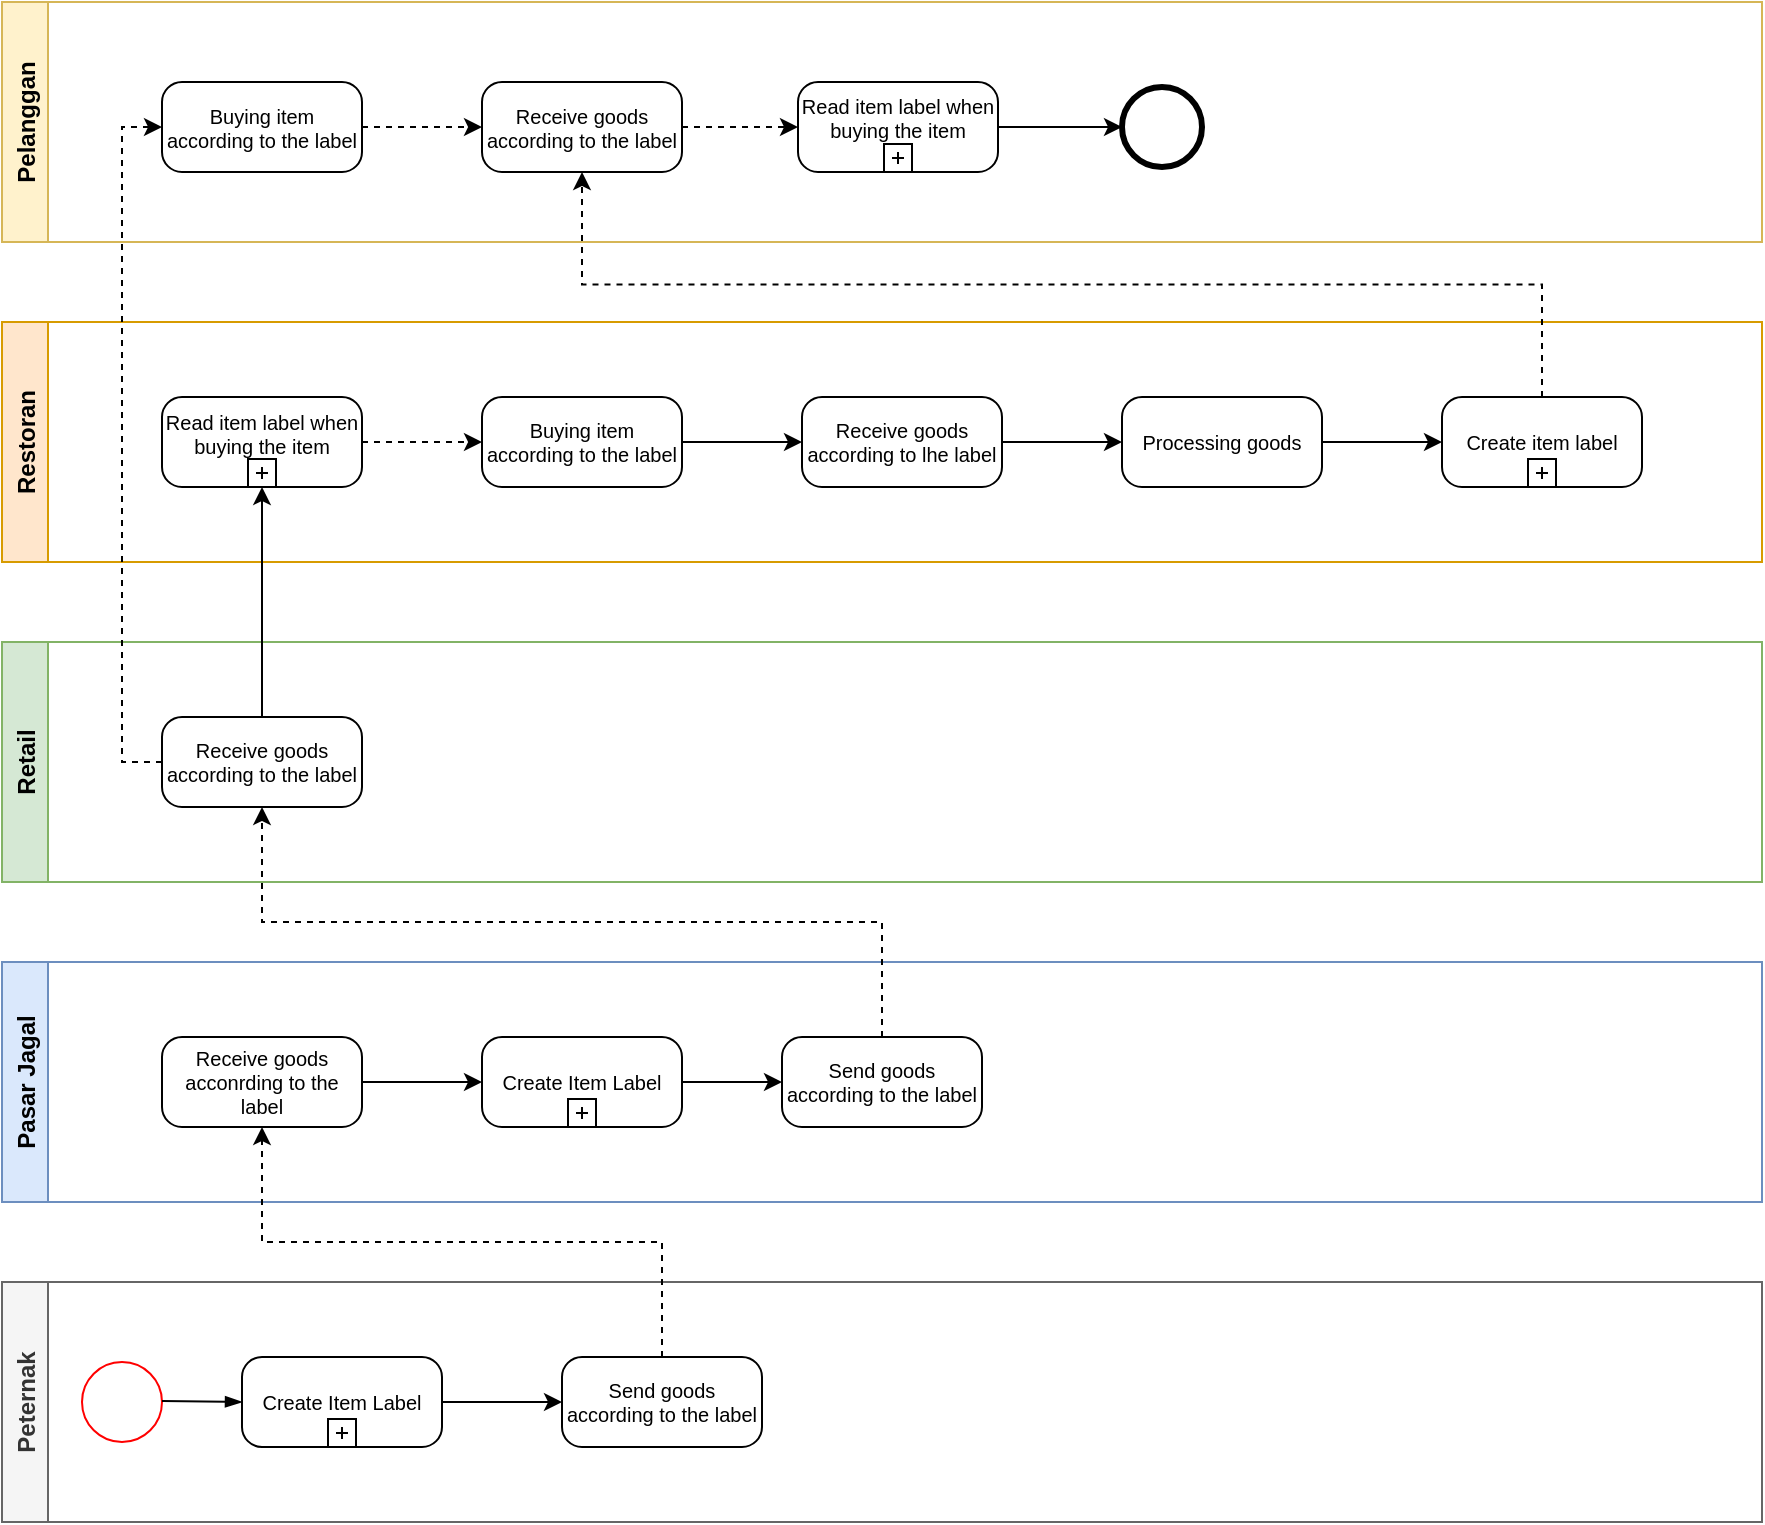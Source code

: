 <mxfile version="20.0.4" type="github"><diagram id="Ppr8t3euyEViD80xvfqJ" name="Page-1"><mxGraphModel dx="1240" dy="631" grid="1" gridSize="10" guides="1" tooltips="1" connect="1" arrows="1" fold="1" page="1" pageScale="1" pageWidth="1169" pageHeight="827" math="0" shadow="0"><root><mxCell id="0"/><mxCell id="1" parent="0"/><mxCell id="DeAB8FuBF1HyqQiYkL0p-1" value="Pasar Jagal" style="swimlane;horizontal=0;fillColor=#dae8fc;strokeColor=#6c8ebf;startSize=23;" parent="1" vertex="1"><mxGeometry x="120" y="520" width="880" height="120" as="geometry"/></mxCell><mxCell id="igtXYXcFMPDbdkXIzLRZ-3" style="edgeStyle=orthogonalEdgeStyle;rounded=0;orthogonalLoop=1;jettySize=auto;html=1;exitX=1;exitY=0.5;exitDx=0;exitDy=0;exitPerimeter=0;entryX=0;entryY=0.5;entryDx=0;entryDy=0;entryPerimeter=0;" parent="DeAB8FuBF1HyqQiYkL0p-1" source="DeAB8FuBF1HyqQiYkL0p-3" target="igtXYXcFMPDbdkXIzLRZ-1" edge="1"><mxGeometry relative="1" as="geometry"/></mxCell><mxCell id="DeAB8FuBF1HyqQiYkL0p-3" value="Receive goods acconrding to the label" style="points=[[0.25,0,0],[0.5,0,0],[0.75,0,0],[1,0.25,0],[1,0.5,0],[1,0.75,0],[0.75,1,0],[0.5,1,0],[0.25,1,0],[0,0.75,0],[0,0.5,0],[0,0.25,0]];shape=mxgraph.bpmn.task;whiteSpace=wrap;rectStyle=rounded;size=10;taskMarker=abstract;fontSize=10;" parent="DeAB8FuBF1HyqQiYkL0p-1" vertex="1"><mxGeometry x="80" y="37.5" width="100" height="45" as="geometry"/></mxCell><mxCell id="DeAB8FuBF1HyqQiYkL0p-6" value="Send goods according to the label" style="points=[[0.25,0,0],[0.5,0,0],[0.75,0,0],[1,0.25,0],[1,0.5,0],[1,0.75,0],[0.75,1,0],[0.5,1,0],[0.25,1,0],[0,0.75,0],[0,0.5,0],[0,0.25,0]];shape=mxgraph.bpmn.task;whiteSpace=wrap;rectStyle=rounded;size=10;taskMarker=abstract;fontSize=10;" parent="DeAB8FuBF1HyqQiYkL0p-1" vertex="1"><mxGeometry x="390" y="37.5" width="100" height="45" as="geometry"/></mxCell><mxCell id="igtXYXcFMPDbdkXIzLRZ-4" style="edgeStyle=orthogonalEdgeStyle;rounded=0;orthogonalLoop=1;jettySize=auto;html=1;exitX=1;exitY=0.5;exitDx=0;exitDy=0;exitPerimeter=0;entryX=0;entryY=0.5;entryDx=0;entryDy=0;entryPerimeter=0;" parent="DeAB8FuBF1HyqQiYkL0p-1" source="igtXYXcFMPDbdkXIzLRZ-1" target="DeAB8FuBF1HyqQiYkL0p-6" edge="1"><mxGeometry relative="1" as="geometry"/></mxCell><mxCell id="igtXYXcFMPDbdkXIzLRZ-1" value="Create Item Label" style="points=[[0.25,0,0],[0.5,0,0],[0.75,0,0],[1,0.25,0],[1,0.5,0],[1,0.75,0],[0.75,1,0],[0.5,1,0],[0.25,1,0],[0,0.75,0],[0,0.5,0],[0,0.25,0]];shape=mxgraph.bpmn.task;whiteSpace=wrap;rectStyle=rounded;size=10;taskMarker=abstract;isLoopSub=1;fontSize=10;" parent="DeAB8FuBF1HyqQiYkL0p-1" vertex="1"><mxGeometry x="240" y="37.5" width="100" height="45" as="geometry"/></mxCell><mxCell id="DeAB8FuBF1HyqQiYkL0p-7" value="Retail" style="swimlane;horizontal=0;fillColor=#d5e8d4;strokeColor=#82b366;" parent="1" vertex="1"><mxGeometry x="120" y="360" width="880" height="120" as="geometry"/></mxCell><mxCell id="DeAB8FuBF1HyqQiYkL0p-9" value="Receive goods according to the label" style="points=[[0.25,0,0],[0.5,0,0],[0.75,0,0],[1,0.25,0],[1,0.5,0],[1,0.75,0],[0.75,1,0],[0.5,1,0],[0.25,1,0],[0,0.75,0],[0,0.5,0],[0,0.25,0]];shape=mxgraph.bpmn.task;whiteSpace=wrap;rectStyle=rounded;size=10;taskMarker=abstract;fontSize=10;" parent="DeAB8FuBF1HyqQiYkL0p-7" vertex="1"><mxGeometry x="80" y="37.5" width="100" height="45" as="geometry"/></mxCell><mxCell id="DeAB8FuBF1HyqQiYkL0p-19" value="Restoran" style="swimlane;horizontal=0;startSize=23;fillColor=#ffe6cc;strokeColor=#d79b00;" parent="1" vertex="1"><mxGeometry x="120" y="200" width="880" height="120" as="geometry"/></mxCell><mxCell id="DeAB8FuBF1HyqQiYkL0p-44" style="edgeStyle=orthogonalEdgeStyle;rounded=0;orthogonalLoop=1;jettySize=auto;html=1;exitX=1;exitY=0.5;exitDx=0;exitDy=0;exitPerimeter=0;entryX=0;entryY=0.5;entryDx=0;entryDy=0;entryPerimeter=0;" parent="DeAB8FuBF1HyqQiYkL0p-19" source="DeAB8FuBF1HyqQiYkL0p-41" target="DeAB8FuBF1HyqQiYkL0p-43" edge="1"><mxGeometry relative="1" as="geometry"/></mxCell><mxCell id="DeAB8FuBF1HyqQiYkL0p-41" value="Buying item according to the label" style="points=[[0.25,0,0],[0.5,0,0],[0.75,0,0],[1,0.25,0],[1,0.5,0],[1,0.75,0],[0.75,1,0],[0.5,1,0],[0.25,1,0],[0,0.75,0],[0,0.5,0],[0,0.25,0]];shape=mxgraph.bpmn.task;whiteSpace=wrap;rectStyle=rounded;size=10;taskMarker=abstract;fontSize=10;" parent="DeAB8FuBF1HyqQiYkL0p-19" vertex="1"><mxGeometry x="240" y="37.5" width="100" height="45" as="geometry"/></mxCell><mxCell id="DeAB8FuBF1HyqQiYkL0p-46" style="edgeStyle=orthogonalEdgeStyle;rounded=0;orthogonalLoop=1;jettySize=auto;html=1;exitX=1;exitY=0.5;exitDx=0;exitDy=0;exitPerimeter=0;entryX=0;entryY=0.5;entryDx=0;entryDy=0;entryPerimeter=0;" parent="DeAB8FuBF1HyqQiYkL0p-19" source="DeAB8FuBF1HyqQiYkL0p-43" target="DeAB8FuBF1HyqQiYkL0p-45" edge="1"><mxGeometry relative="1" as="geometry"/></mxCell><mxCell id="DeAB8FuBF1HyqQiYkL0p-43" value="Receive goods according to lhe label" style="points=[[0.25,0,0],[0.5,0,0],[0.75,0,0],[1,0.25,0],[1,0.5,0],[1,0.75,0],[0.75,1,0],[0.5,1,0],[0.25,1,0],[0,0.75,0],[0,0.5,0],[0,0.25,0]];shape=mxgraph.bpmn.task;whiteSpace=wrap;rectStyle=rounded;size=10;taskMarker=abstract;fontSize=10;" parent="DeAB8FuBF1HyqQiYkL0p-19" vertex="1"><mxGeometry x="400" y="37.5" width="100" height="45" as="geometry"/></mxCell><mxCell id="DeAB8FuBF1HyqQiYkL0p-48" style="edgeStyle=orthogonalEdgeStyle;rounded=0;orthogonalLoop=1;jettySize=auto;html=1;exitX=1;exitY=0.5;exitDx=0;exitDy=0;exitPerimeter=0;entryX=0;entryY=0.5;entryDx=0;entryDy=0;entryPerimeter=0;" parent="DeAB8FuBF1HyqQiYkL0p-19" source="DeAB8FuBF1HyqQiYkL0p-45" target="DeAB8FuBF1HyqQiYkL0p-47" edge="1"><mxGeometry relative="1" as="geometry"/></mxCell><mxCell id="DeAB8FuBF1HyqQiYkL0p-45" value="Processing goods" style="points=[[0.25,0,0],[0.5,0,0],[0.75,0,0],[1,0.25,0],[1,0.5,0],[1,0.75,0],[0.75,1,0],[0.5,1,0],[0.25,1,0],[0,0.75,0],[0,0.5,0],[0,0.25,0]];shape=mxgraph.bpmn.task;whiteSpace=wrap;rectStyle=rounded;size=10;taskMarker=abstract;fontSize=10;" parent="DeAB8FuBF1HyqQiYkL0p-19" vertex="1"><mxGeometry x="560" y="37.5" width="100" height="45" as="geometry"/></mxCell><mxCell id="DeAB8FuBF1HyqQiYkL0p-47" value="Create item label" style="points=[[0.25,0,0],[0.5,0,0],[0.75,0,0],[1,0.25,0],[1,0.5,0],[1,0.75,0],[0.75,1,0],[0.5,1,0],[0.25,1,0],[0,0.75,0],[0,0.5,0],[0,0.25,0]];shape=mxgraph.bpmn.task;whiteSpace=wrap;rectStyle=rounded;size=10;taskMarker=abstract;isLoopSub=1;fontSize=10;" parent="DeAB8FuBF1HyqQiYkL0p-19" vertex="1"><mxGeometry x="720" y="37.5" width="100" height="45" as="geometry"/></mxCell><mxCell id="igtXYXcFMPDbdkXIzLRZ-11" style="edgeStyle=orthogonalEdgeStyle;rounded=0;orthogonalLoop=1;jettySize=auto;html=1;exitX=1;exitY=0.5;exitDx=0;exitDy=0;exitPerimeter=0;entryX=0;entryY=0.5;entryDx=0;entryDy=0;entryPerimeter=0;dashed=1;" parent="DeAB8FuBF1HyqQiYkL0p-19" source="igtXYXcFMPDbdkXIzLRZ-10" target="DeAB8FuBF1HyqQiYkL0p-41" edge="1"><mxGeometry relative="1" as="geometry"/></mxCell><mxCell id="igtXYXcFMPDbdkXIzLRZ-10" value="Read item label when buying the item" style="points=[[0.25,0,0],[0.5,0,0],[0.75,0,0],[1,0.25,0],[1,0.5,0],[1,0.75,0],[0.75,1,0],[0.5,1,0],[0.25,1,0],[0,0.75,0],[0,0.5,0],[0,0.25,0]];shape=mxgraph.bpmn.task;whiteSpace=wrap;rectStyle=rounded;size=10;taskMarker=abstract;isLoopSub=1;fontSize=10;verticalAlign=top;" parent="DeAB8FuBF1HyqQiYkL0p-19" vertex="1"><mxGeometry x="80" y="37.5" width="100" height="45" as="geometry"/></mxCell><mxCell id="DeAB8FuBF1HyqQiYkL0p-23" value="Peternak" style="swimlane;horizontal=0;startSize=23;fillColor=#f5f5f5;fontColor=#333333;strokeColor=#666666;" parent="1" vertex="1"><mxGeometry x="120" y="680" width="880" height="120" as="geometry"/></mxCell><mxCell id="DeAB8FuBF1HyqQiYkL0p-24" value="" style="ellipse;whiteSpace=wrap;html=1;aspect=fixed;strokeColor=#FF0000;" parent="DeAB8FuBF1HyqQiYkL0p-23" vertex="1"><mxGeometry x="40" y="40" width="40" height="40" as="geometry"/></mxCell><mxCell id="DeAB8FuBF1HyqQiYkL0p-25" value="Send goods according to the label" style="points=[[0.25,0,0],[0.5,0,0],[0.75,0,0],[1,0.25,0],[1,0.5,0],[1,0.75,0],[0.75,1,0],[0.5,1,0],[0.25,1,0],[0,0.75,0],[0,0.5,0],[0,0.25,0]];shape=mxgraph.bpmn.task;whiteSpace=wrap;rectStyle=rounded;size=10;taskMarker=abstract;fontSize=10;" parent="DeAB8FuBF1HyqQiYkL0p-23" vertex="1"><mxGeometry x="280" y="37.5" width="100" height="45" as="geometry"/></mxCell><mxCell id="DeAB8FuBF1HyqQiYkL0p-26" style="edgeStyle=none;rounded=0;orthogonalLoop=1;jettySize=auto;html=1;exitX=1;exitY=0.5;exitDx=0;exitDy=0;exitPerimeter=0;fontSize=10;" parent="DeAB8FuBF1HyqQiYkL0p-23" source="DeAB8FuBF1HyqQiYkL0p-27" target="DeAB8FuBF1HyqQiYkL0p-25" edge="1"><mxGeometry relative="1" as="geometry"/></mxCell><mxCell id="DeAB8FuBF1HyqQiYkL0p-27" value="Create Item Label" style="points=[[0.25,0,0],[0.5,0,0],[0.75,0,0],[1,0.25,0],[1,0.5,0],[1,0.75,0],[0.75,1,0],[0.5,1,0],[0.25,1,0],[0,0.75,0],[0,0.5,0],[0,0.25,0]];shape=mxgraph.bpmn.task;whiteSpace=wrap;rectStyle=rounded;size=10;taskMarker=abstract;isLoopSub=1;fontSize=10;" parent="DeAB8FuBF1HyqQiYkL0p-23" vertex="1"><mxGeometry x="120" y="37.5" width="100" height="45" as="geometry"/></mxCell><mxCell id="DeAB8FuBF1HyqQiYkL0p-28" value="" style="fontSize=12;html=1;endArrow=blockThin;endFill=1;rounded=0;entryX=0;entryY=0.5;entryDx=0;entryDy=0;entryPerimeter=0;" parent="DeAB8FuBF1HyqQiYkL0p-23" target="DeAB8FuBF1HyqQiYkL0p-27" edge="1"><mxGeometry width="160" relative="1" as="geometry"><mxPoint x="80" y="59.5" as="sourcePoint"/><mxPoint x="240" y="59.5" as="targetPoint"/></mxGeometry></mxCell><mxCell id="DeAB8FuBF1HyqQiYkL0p-31" style="edgeStyle=orthogonalEdgeStyle;rounded=0;orthogonalLoop=1;jettySize=auto;html=1;exitX=0.5;exitY=0;exitDx=0;exitDy=0;exitPerimeter=0;entryX=0.5;entryY=1;entryDx=0;entryDy=0;entryPerimeter=0;dashed=1;" parent="1" source="DeAB8FuBF1HyqQiYkL0p-25" target="DeAB8FuBF1HyqQiYkL0p-3" edge="1"><mxGeometry relative="1" as="geometry"/></mxCell><mxCell id="DeAB8FuBF1HyqQiYkL0p-32" style="edgeStyle=orthogonalEdgeStyle;rounded=0;orthogonalLoop=1;jettySize=auto;html=1;exitX=0.5;exitY=0;exitDx=0;exitDy=0;exitPerimeter=0;entryX=0.5;entryY=1;entryDx=0;entryDy=0;entryPerimeter=0;dashed=1;" parent="1" source="DeAB8FuBF1HyqQiYkL0p-6" target="DeAB8FuBF1HyqQiYkL0p-9" edge="1"><mxGeometry relative="1" as="geometry"/></mxCell><mxCell id="DeAB8FuBF1HyqQiYkL0p-36" value="Pelanggan" style="swimlane;horizontal=0;startSize=23;fillColor=#fff2cc;strokeColor=#d6b656;" parent="1" vertex="1"><mxGeometry x="120" y="40" width="880" height="120" as="geometry"/></mxCell><mxCell id="DeAB8FuBF1HyqQiYkL0p-37" style="edgeStyle=orthogonalEdgeStyle;rounded=0;orthogonalLoop=1;jettySize=auto;html=1;exitX=1;exitY=0.5;exitDx=0;exitDy=0;exitPerimeter=0;" parent="DeAB8FuBF1HyqQiYkL0p-36" source="DeAB8FuBF1HyqQiYkL0p-38" target="DeAB8FuBF1HyqQiYkL0p-39" edge="1"><mxGeometry relative="1" as="geometry"/></mxCell><mxCell id="DeAB8FuBF1HyqQiYkL0p-38" value="Read item label when buying the item" style="points=[[0.25,0,0],[0.5,0,0],[0.75,0,0],[1,0.25,0],[1,0.5,0],[1,0.75,0],[0.75,1,0],[0.5,1,0],[0.25,1,0],[0,0.75,0],[0,0.5,0],[0,0.25,0]];shape=mxgraph.bpmn.task;whiteSpace=wrap;rectStyle=rounded;size=10;taskMarker=abstract;isLoopSub=1;fontSize=10;verticalAlign=top;" parent="DeAB8FuBF1HyqQiYkL0p-36" vertex="1"><mxGeometry x="398" y="40" width="100" height="45" as="geometry"/></mxCell><mxCell id="DeAB8FuBF1HyqQiYkL0p-39" value="" style="points=[[0.145,0.145,0],[0.5,0,0],[0.855,0.145,0],[1,0.5,0],[0.855,0.855,0],[0.5,1,0],[0.145,0.855,0],[0,0.5,0]];shape=mxgraph.bpmn.event;html=1;verticalLabelPosition=bottom;labelBackgroundColor=#ffffff;verticalAlign=top;align=center;perimeter=ellipsePerimeter;outlineConnect=0;aspect=fixed;outline=end;symbol=terminate2;" parent="DeAB8FuBF1HyqQiYkL0p-36" vertex="1"><mxGeometry x="560" y="42.5" width="40" height="40" as="geometry"/></mxCell><mxCell id="DeAB8FuBF1HyqQiYkL0p-51" style="edgeStyle=orthogonalEdgeStyle;rounded=0;orthogonalLoop=1;jettySize=auto;html=1;exitX=1;exitY=0.5;exitDx=0;exitDy=0;exitPerimeter=0;dashed=1;" parent="DeAB8FuBF1HyqQiYkL0p-36" source="DeAB8FuBF1HyqQiYkL0p-50" target="DeAB8FuBF1HyqQiYkL0p-38" edge="1"><mxGeometry relative="1" as="geometry"/></mxCell><mxCell id="DeAB8FuBF1HyqQiYkL0p-50" value="Receive goods according to the label" style="points=[[0.25,0,0],[0.5,0,0],[0.75,0,0],[1,0.25,0],[1,0.5,0],[1,0.75,0],[0.75,1,0],[0.5,1,0],[0.25,1,0],[0,0.75,0],[0,0.5,0],[0,0.25,0]];shape=mxgraph.bpmn.task;whiteSpace=wrap;rectStyle=rounded;size=10;taskMarker=abstract;fontSize=10;" parent="DeAB8FuBF1HyqQiYkL0p-36" vertex="1"><mxGeometry x="240" y="40" width="100" height="45" as="geometry"/></mxCell><mxCell id="igtXYXcFMPDbdkXIzLRZ-8" style="edgeStyle=orthogonalEdgeStyle;rounded=0;orthogonalLoop=1;jettySize=auto;html=1;exitX=1;exitY=0.5;exitDx=0;exitDy=0;exitPerimeter=0;dashed=1;" parent="DeAB8FuBF1HyqQiYkL0p-36" source="igtXYXcFMPDbdkXIzLRZ-7" target="DeAB8FuBF1HyqQiYkL0p-50" edge="1"><mxGeometry relative="1" as="geometry"/></mxCell><mxCell id="igtXYXcFMPDbdkXIzLRZ-7" value="Buying item according to the label" style="points=[[0.25,0,0],[0.5,0,0],[0.75,0,0],[1,0.25,0],[1,0.5,0],[1,0.75,0],[0.75,1,0],[0.5,1,0],[0.25,1,0],[0,0.75,0],[0,0.5,0],[0,0.25,0]];shape=mxgraph.bpmn.task;whiteSpace=wrap;rectStyle=rounded;size=10;taskMarker=abstract;fontSize=10;" parent="DeAB8FuBF1HyqQiYkL0p-36" vertex="1"><mxGeometry x="80" y="40" width="100" height="45" as="geometry"/></mxCell><mxCell id="DeAB8FuBF1HyqQiYkL0p-49" style="edgeStyle=orthogonalEdgeStyle;rounded=0;orthogonalLoop=1;jettySize=auto;html=1;exitX=0.5;exitY=0;exitDx=0;exitDy=0;exitPerimeter=0;entryX=0.5;entryY=1;entryDx=0;entryDy=0;entryPerimeter=0;dashed=1;" parent="1" source="DeAB8FuBF1HyqQiYkL0p-47" target="DeAB8FuBF1HyqQiYkL0p-50" edge="1"><mxGeometry relative="1" as="geometry"/></mxCell><mxCell id="igtXYXcFMPDbdkXIzLRZ-5" style="edgeStyle=orthogonalEdgeStyle;rounded=0;orthogonalLoop=1;jettySize=auto;html=1;exitX=0.5;exitY=0;exitDx=0;exitDy=0;exitPerimeter=0;entryX=0.5;entryY=1;entryDx=0;entryDy=0;entryPerimeter=0;" parent="1" source="DeAB8FuBF1HyqQiYkL0p-9" target="igtXYXcFMPDbdkXIzLRZ-10" edge="1"><mxGeometry relative="1" as="geometry"/></mxCell><mxCell id="igtXYXcFMPDbdkXIzLRZ-9" style="edgeStyle=orthogonalEdgeStyle;rounded=0;orthogonalLoop=1;jettySize=auto;html=1;exitX=0;exitY=0.5;exitDx=0;exitDy=0;exitPerimeter=0;entryX=0;entryY=0.5;entryDx=0;entryDy=0;entryPerimeter=0;dashed=1;" parent="1" source="DeAB8FuBF1HyqQiYkL0p-9" target="igtXYXcFMPDbdkXIzLRZ-7" edge="1"><mxGeometry relative="1" as="geometry"/></mxCell></root></mxGraphModel></diagram></mxfile>